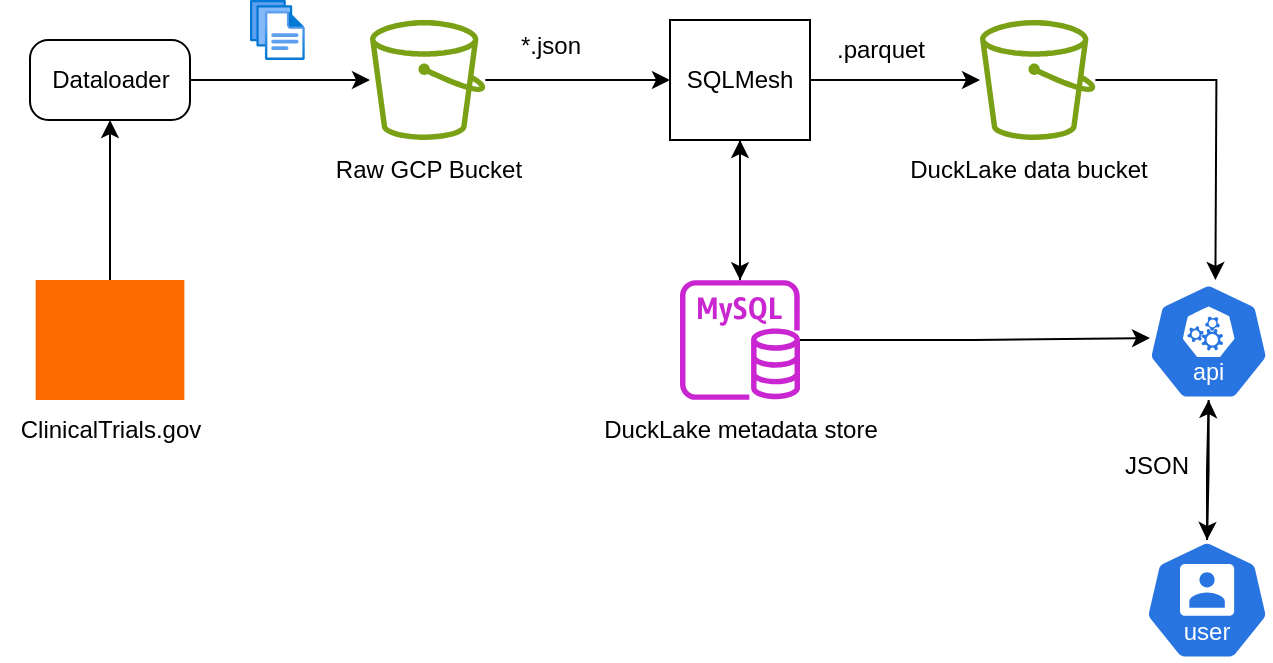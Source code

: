 <mxfile version="26.0.10">
  <diagram name="Page-1" id="j4G3obnrcwXuMp8ZRW3U">
    <mxGraphModel dx="1254" dy="682" grid="0" gridSize="10" guides="1" tooltips="1" connect="1" arrows="1" fold="1" page="1" pageScale="1" pageWidth="827" pageHeight="1169" math="0" shadow="0">
      <root>
        <mxCell id="0" />
        <mxCell id="1" parent="0" />
        <mxCell id="psMWrl8eh7SVkg0ivYHs-5" value="" style="group" vertex="1" connectable="0" parent="1">
          <mxGeometry x="111" y="439" width="80" height="40" as="geometry" />
        </mxCell>
        <mxCell id="psMWrl8eh7SVkg0ivYHs-1" value="" style="rounded=1;whiteSpace=wrap;html=1;arcSize=23;movable=1;resizable=1;rotatable=1;deletable=1;editable=1;locked=0;connectable=1;" vertex="1" parent="psMWrl8eh7SVkg0ivYHs-5">
          <mxGeometry width="80" height="40" as="geometry" />
        </mxCell>
        <mxCell id="psMWrl8eh7SVkg0ivYHs-2" value="&lt;font&gt;Dataloader&lt;/font&gt;" style="text;html=1;align=center;verticalAlign=middle;whiteSpace=wrap;rounded=0;movable=1;resizable=1;rotatable=1;deletable=1;editable=1;locked=0;connectable=1;" vertex="1" parent="psMWrl8eh7SVkg0ivYHs-5">
          <mxGeometry x="6.667" y="6.667" width="66.667" height="26.667" as="geometry" />
        </mxCell>
        <mxCell id="psMWrl8eh7SVkg0ivYHs-9" style="edgeStyle=orthogonalEdgeStyle;rounded=0;orthogonalLoop=1;jettySize=auto;html=1;exitX=1;exitY=0.5;exitDx=0;exitDy=0;" edge="1" parent="1" source="psMWrl8eh7SVkg0ivYHs-1" target="psMWrl8eh7SVkg0ivYHs-24">
          <mxGeometry relative="1" as="geometry">
            <mxPoint x="330" y="459" as="targetPoint" />
          </mxGeometry>
        </mxCell>
        <mxCell id="psMWrl8eh7SVkg0ivYHs-49" style="edgeStyle=orthogonalEdgeStyle;rounded=0;orthogonalLoop=1;jettySize=auto;html=1;entryX=0.5;entryY=1;entryDx=0;entryDy=0;" edge="1" parent="1" source="psMWrl8eh7SVkg0ivYHs-11" target="psMWrl8eh7SVkg0ivYHs-1">
          <mxGeometry relative="1" as="geometry" />
        </mxCell>
        <mxCell id="psMWrl8eh7SVkg0ivYHs-11" value="" style="points=[];aspect=fixed;html=1;align=center;shadow=0;dashed=0;fillColor=#FF6A00;strokeColor=none;shape=mxgraph.alibaba_cloud.domain_and_website;" vertex="1" parent="1">
          <mxGeometry x="113.83" y="559" width="74.35" height="60" as="geometry" />
        </mxCell>
        <mxCell id="psMWrl8eh7SVkg0ivYHs-18" value="" style="shape=image;html=1;verticalAlign=top;verticalLabelPosition=bottom;labelBackgroundColor=#ffffff;imageAspect=0;aspect=fixed;image=https://cdn1.iconfinder.com/data/icons/hawcons/32/699233-icon-124-document-file-zip-128.png" vertex="1" parent="1">
          <mxGeometry x="111" y="509" width="34" height="34" as="geometry" />
        </mxCell>
        <mxCell id="psMWrl8eh7SVkg0ivYHs-20" value="" style="image;aspect=fixed;html=1;points=[];align=center;fontSize=12;image=img/lib/azure2/general/Files.svg;" vertex="1" parent="1">
          <mxGeometry x="221" y="419" width="27.42" height="30" as="geometry" />
        </mxCell>
        <mxCell id="psMWrl8eh7SVkg0ivYHs-27" style="edgeStyle=orthogonalEdgeStyle;rounded=0;orthogonalLoop=1;jettySize=auto;html=1;entryX=0;entryY=0.5;entryDx=0;entryDy=0;" edge="1" parent="1" source="psMWrl8eh7SVkg0ivYHs-24" target="psMWrl8eh7SVkg0ivYHs-26">
          <mxGeometry relative="1" as="geometry" />
        </mxCell>
        <mxCell id="psMWrl8eh7SVkg0ivYHs-24" value="" style="sketch=0;outlineConnect=0;fontColor=#232F3E;gradientColor=none;fillColor=#7AA116;strokeColor=none;dashed=0;verticalLabelPosition=bottom;verticalAlign=top;align=center;html=1;fontSize=12;fontStyle=0;aspect=fixed;pointerEvents=1;shape=mxgraph.aws4.bucket;" vertex="1" parent="1">
          <mxGeometry x="281" y="429" width="57.69" height="60" as="geometry" />
        </mxCell>
        <mxCell id="psMWrl8eh7SVkg0ivYHs-25" value="&lt;font&gt;Raw GCP Bucket&lt;/font&gt;" style="text;html=1;align=center;verticalAlign=middle;resizable=0;points=[];autosize=1;strokeColor=none;fillColor=none;" vertex="1" parent="1">
          <mxGeometry x="249.85" y="489" width="120" height="30" as="geometry" />
        </mxCell>
        <mxCell id="psMWrl8eh7SVkg0ivYHs-40" style="edgeStyle=orthogonalEdgeStyle;rounded=0;orthogonalLoop=1;jettySize=auto;html=1;exitX=1;exitY=0.5;exitDx=0;exitDy=0;" edge="1" parent="1" source="psMWrl8eh7SVkg0ivYHs-26" target="psMWrl8eh7SVkg0ivYHs-39">
          <mxGeometry relative="1" as="geometry" />
        </mxCell>
        <mxCell id="psMWrl8eh7SVkg0ivYHs-45" style="edgeStyle=orthogonalEdgeStyle;rounded=0;orthogonalLoop=1;jettySize=auto;html=1;exitX=0.5;exitY=1;exitDx=0;exitDy=0;" edge="1" parent="1" source="psMWrl8eh7SVkg0ivYHs-26" target="psMWrl8eh7SVkg0ivYHs-29">
          <mxGeometry relative="1" as="geometry" />
        </mxCell>
        <mxCell id="psMWrl8eh7SVkg0ivYHs-26" value="&lt;font&gt;SQLMesh&lt;/font&gt;" style="shape=mxgraph.bpmn.conversation2;perimeter=hexagonPerimeter2;whiteSpace=wrap;html=1;aspect=fixed;bpmnConversationType=conv;" vertex="1" parent="1">
          <mxGeometry x="431" y="429" width="70" height="60" as="geometry" />
        </mxCell>
        <mxCell id="psMWrl8eh7SVkg0ivYHs-35" style="rounded=0;orthogonalLoop=1;jettySize=auto;html=1;entryX=0.5;entryY=1;entryDx=0;entryDy=0;" edge="1" parent="1" source="psMWrl8eh7SVkg0ivYHs-29" target="psMWrl8eh7SVkg0ivYHs-26">
          <mxGeometry relative="1" as="geometry" />
        </mxCell>
        <mxCell id="psMWrl8eh7SVkg0ivYHs-29" value="" style="sketch=0;outlineConnect=0;fontColor=#232F3E;gradientColor=none;fillColor=#C925D1;strokeColor=none;dashed=0;verticalLabelPosition=bottom;verticalAlign=top;align=center;html=1;fontSize=12;fontStyle=0;aspect=fixed;pointerEvents=1;shape=mxgraph.aws4.rds_mysql_instance;" vertex="1" parent="1">
          <mxGeometry x="436" y="559" width="60" height="60" as="geometry" />
        </mxCell>
        <mxCell id="psMWrl8eh7SVkg0ivYHs-38" value="&lt;font&gt;DuckLake metadata store&lt;/font&gt;" style="text;html=1;align=center;verticalAlign=middle;resizable=0;points=[];autosize=1;strokeColor=none;fillColor=none;" vertex="1" parent="1">
          <mxGeometry x="386" y="619" width="160" height="30" as="geometry" />
        </mxCell>
        <mxCell id="psMWrl8eh7SVkg0ivYHs-39" value="" style="sketch=0;outlineConnect=0;fontColor=#232F3E;gradientColor=none;fillColor=#7AA116;strokeColor=none;dashed=0;verticalLabelPosition=bottom;verticalAlign=top;align=center;html=1;fontSize=12;fontStyle=0;aspect=fixed;pointerEvents=1;shape=mxgraph.aws4.bucket;" vertex="1" parent="1">
          <mxGeometry x="586.01" y="429" width="57.69" height="60" as="geometry" />
        </mxCell>
        <mxCell id="psMWrl8eh7SVkg0ivYHs-41" value="&lt;font&gt;DuckLake data bucket&lt;/font&gt;" style="text;html=1;align=center;verticalAlign=middle;resizable=0;points=[];autosize=1;strokeColor=none;fillColor=none;" vertex="1" parent="1">
          <mxGeometry x="539.85" y="489" width="140" height="30" as="geometry" />
        </mxCell>
        <mxCell id="psMWrl8eh7SVkg0ivYHs-50" style="edgeStyle=orthogonalEdgeStyle;rounded=0;orthogonalLoop=1;jettySize=auto;html=1;" edge="1" parent="1" source="psMWrl8eh7SVkg0ivYHs-29">
          <mxGeometry relative="1" as="geometry">
            <mxPoint x="671" y="588" as="targetPoint" />
          </mxGeometry>
        </mxCell>
        <mxCell id="psMWrl8eh7SVkg0ivYHs-51" style="edgeStyle=orthogonalEdgeStyle;rounded=0;orthogonalLoop=1;jettySize=auto;html=1;entryX=0.5;entryY=0;entryDx=0;entryDy=0;entryPerimeter=0;" edge="1" parent="1" source="psMWrl8eh7SVkg0ivYHs-39">
          <mxGeometry relative="1" as="geometry">
            <mxPoint x="703.705" y="559" as="targetPoint" />
          </mxGeometry>
        </mxCell>
        <mxCell id="psMWrl8eh7SVkg0ivYHs-52" value="" style="aspect=fixed;sketch=0;html=1;dashed=0;whitespace=wrap;verticalLabelPosition=bottom;verticalAlign=top;fillColor=#2875E2;strokeColor=#ffffff;points=[[0.005,0.63,0],[0.1,0.2,0],[0.9,0.2,0],[0.5,0,0],[0.995,0.63,0],[0.72,0.99,0],[0.5,1,0],[0.28,0.99,0]];shape=mxgraph.kubernetes.icon2;kubernetesLabel=1;prIcon=user" vertex="1" parent="1">
          <mxGeometry x="668.29" y="689" width="62.5" height="60" as="geometry" />
        </mxCell>
        <mxCell id="psMWrl8eh7SVkg0ivYHs-54" value="" style="aspect=fixed;sketch=0;html=1;dashed=0;whitespace=wrap;verticalLabelPosition=bottom;verticalAlign=top;fillColor=#2875E2;strokeColor=#ffffff;points=[[0.005,0.63,0],[0.1,0.2,0],[0.9,0.2,0],[0.5,0,0],[0.995,0.63,0],[0.72,0.99,0],[0.5,1,0],[0.28,0.99,0]];shape=mxgraph.kubernetes.icon2;kubernetesLabel=1;prIcon=api" vertex="1" parent="1">
          <mxGeometry x="669.85" y="560.5" width="60.94" height="58.5" as="geometry" />
        </mxCell>
        <mxCell id="psMWrl8eh7SVkg0ivYHs-55" style="edgeStyle=orthogonalEdgeStyle;rounded=0;orthogonalLoop=1;jettySize=auto;html=1;exitX=0.5;exitY=0;exitDx=0;exitDy=0;exitPerimeter=0;entryX=0.5;entryY=1;entryDx=0;entryDy=0;entryPerimeter=0;" edge="1" parent="1" source="psMWrl8eh7SVkg0ivYHs-52" target="psMWrl8eh7SVkg0ivYHs-54">
          <mxGeometry relative="1" as="geometry" />
        </mxCell>
        <mxCell id="psMWrl8eh7SVkg0ivYHs-56" style="edgeStyle=orthogonalEdgeStyle;rounded=0;orthogonalLoop=1;jettySize=auto;html=1;exitX=0.5;exitY=1;exitDx=0;exitDy=0;exitPerimeter=0;entryX=0.5;entryY=0;entryDx=0;entryDy=0;entryPerimeter=0;" edge="1" parent="1" source="psMWrl8eh7SVkg0ivYHs-54" target="psMWrl8eh7SVkg0ivYHs-52">
          <mxGeometry relative="1" as="geometry" />
        </mxCell>
        <mxCell id="psMWrl8eh7SVkg0ivYHs-57" value="&lt;font&gt;ClinicalTrials.gov&lt;/font&gt;" style="text;html=1;align=center;verticalAlign=middle;resizable=0;points=[];autosize=1;strokeColor=none;fillColor=none;" vertex="1" parent="1">
          <mxGeometry x="96" y="619" width="110" height="30" as="geometry" />
        </mxCell>
        <mxCell id="psMWrl8eh7SVkg0ivYHs-58" value=".parquet" style="text;html=1;align=center;verticalAlign=middle;resizable=0;points=[];autosize=1;strokeColor=none;fillColor=none;" vertex="1" parent="1">
          <mxGeometry x="501" y="429" width="70" height="30" as="geometry" />
        </mxCell>
        <mxCell id="psMWrl8eh7SVkg0ivYHs-59" value="*.json" style="text;html=1;align=center;verticalAlign=middle;resizable=0;points=[];autosize=1;strokeColor=none;fillColor=none;" vertex="1" parent="1">
          <mxGeometry x="346" y="427" width="50" height="30" as="geometry" />
        </mxCell>
        <mxCell id="psMWrl8eh7SVkg0ivYHs-60" value="JSON" style="text;html=1;align=center;verticalAlign=middle;resizable=0;points=[];autosize=1;strokeColor=none;fillColor=none;" vertex="1" parent="1">
          <mxGeometry x="643.7" y="637" width="60" height="30" as="geometry" />
        </mxCell>
      </root>
    </mxGraphModel>
  </diagram>
</mxfile>
